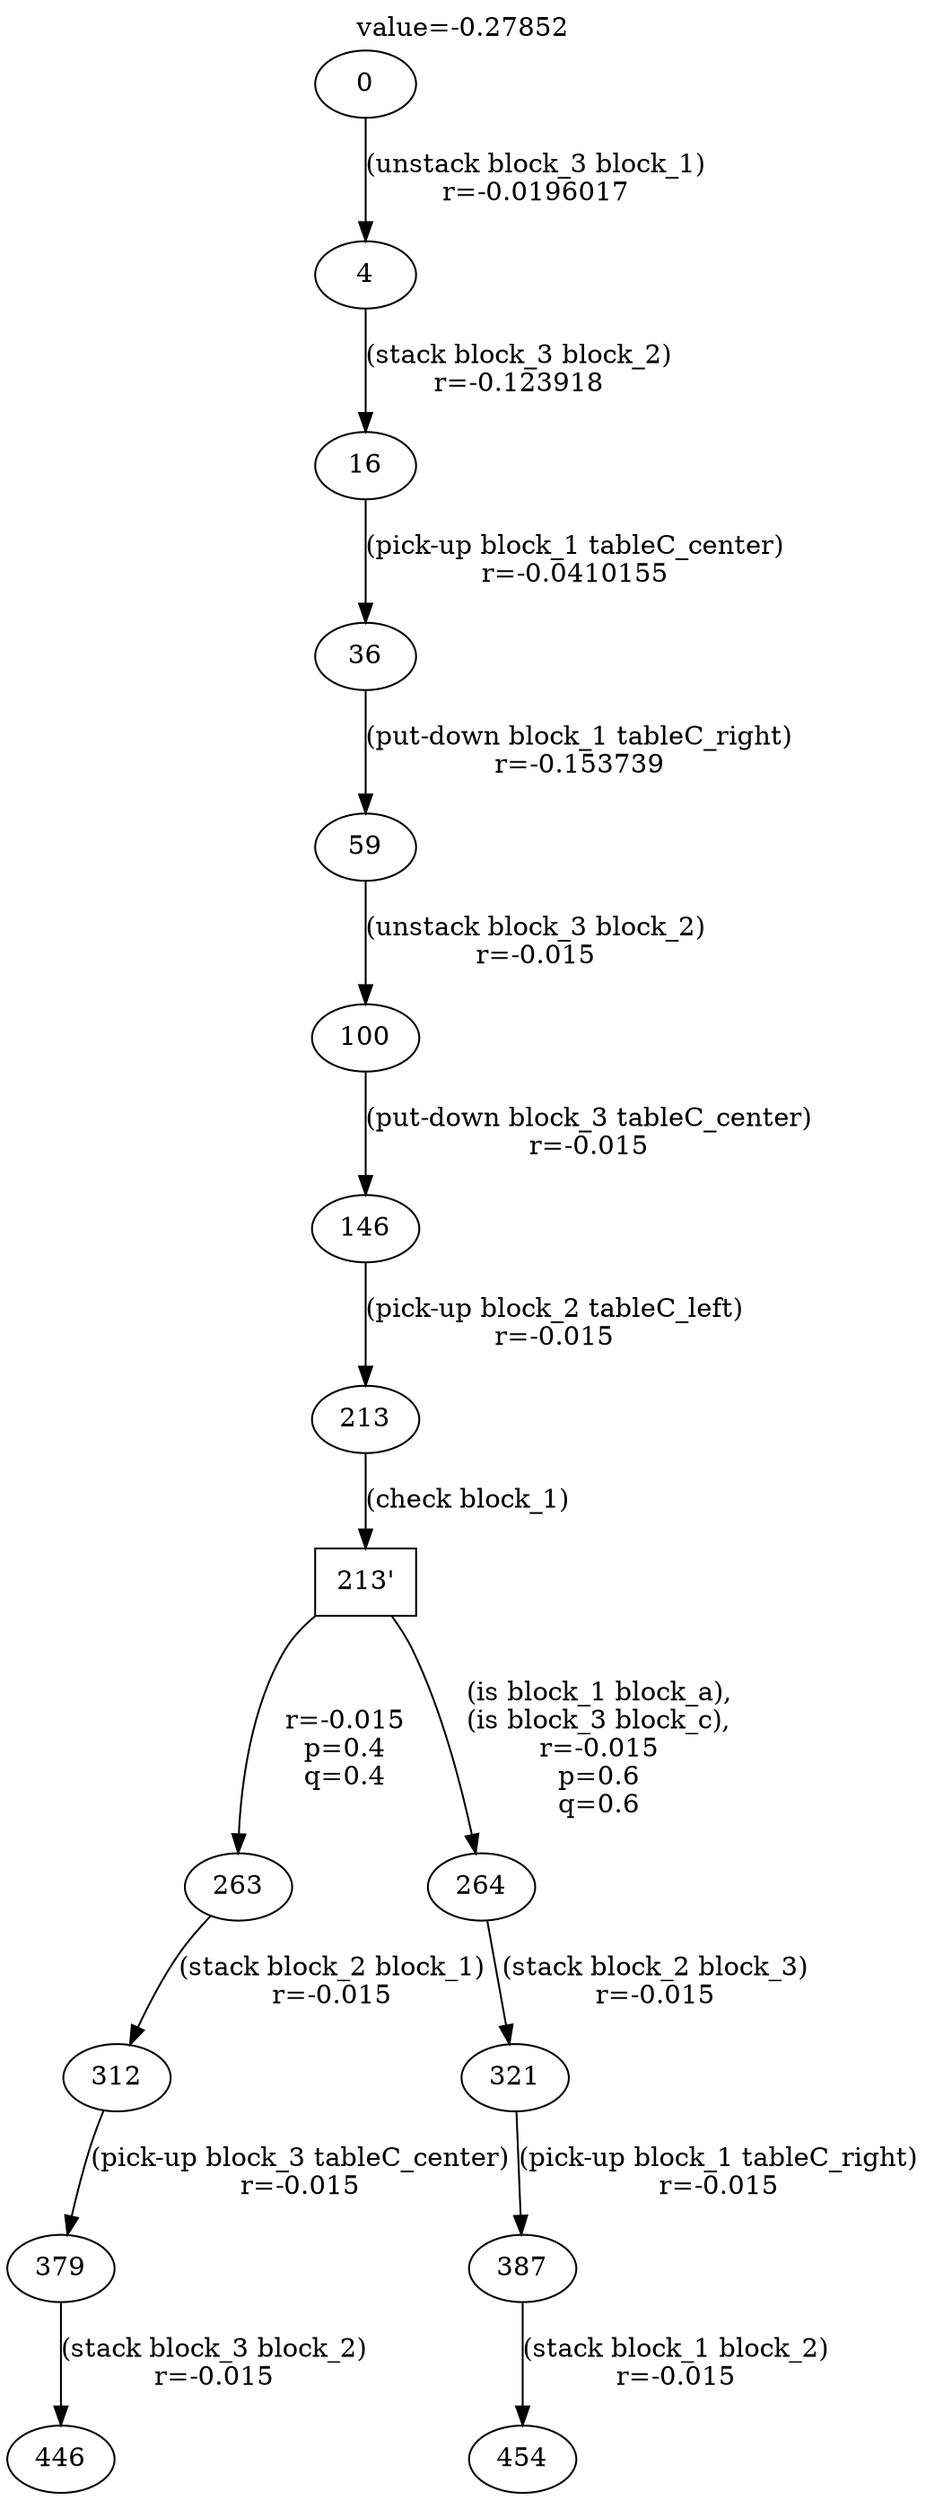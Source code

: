 digraph g{
label="value=-0.27852"
labelloc=top
0->4 [ label="(unstack block_3 block_1)
r=-0.0196017" ];
4->16 [ label="(stack block_3 block_2)
r=-0.123918" ];
16->36 [ label="(pick-up block_1 tableC_center)
r=-0.0410155" ];
36->59 [ label="(put-down block_1 tableC_right)
r=-0.153739" ];
59->100 [ label="(unstack block_3 block_2)
r=-0.015" ];
100->146 [ label="(put-down block_3 tableC_center)
r=-0.015" ];
146->213 [ label="(pick-up block_2 tableC_left)
r=-0.015" ];
"213'" [ shape=box ] ;
213->"213'" [ label="(check block_1)" ];
"213'"->263 [ label="
r=-0.015
p=0.4
q=0.4" ];
263->312 [ label="(stack block_2 block_1)
r=-0.015" ];
312->379 [ label="(pick-up block_3 tableC_center)
r=-0.015" ];
379->446 [ label="(stack block_3 block_2)
r=-0.015" ];
"213'"->264 [ label="
(is block_1 block_a),
(is block_3 block_c),
r=-0.015
p=0.6
q=0.6" ];
264->321 [ label="(stack block_2 block_3)
r=-0.015" ];
321->387 [ label="(pick-up block_1 tableC_right)
r=-0.015" ];
387->454 [ label="(stack block_1 block_2)
r=-0.015" ];
}
